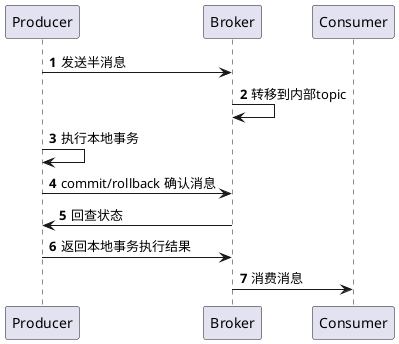 @startuml
autonumber

Producer -> Broker: 发送半消息
Broker -> Broker: 转移到内部topic
Producer -> Producer: 执行本地事务
Producer -> Broker: commit/rollback 确认消息

Broker -> Producer: 回查状态
Producer -> Broker: 返回本地事务执行结果

Broker -> Consumer: 消费消息
@enduml